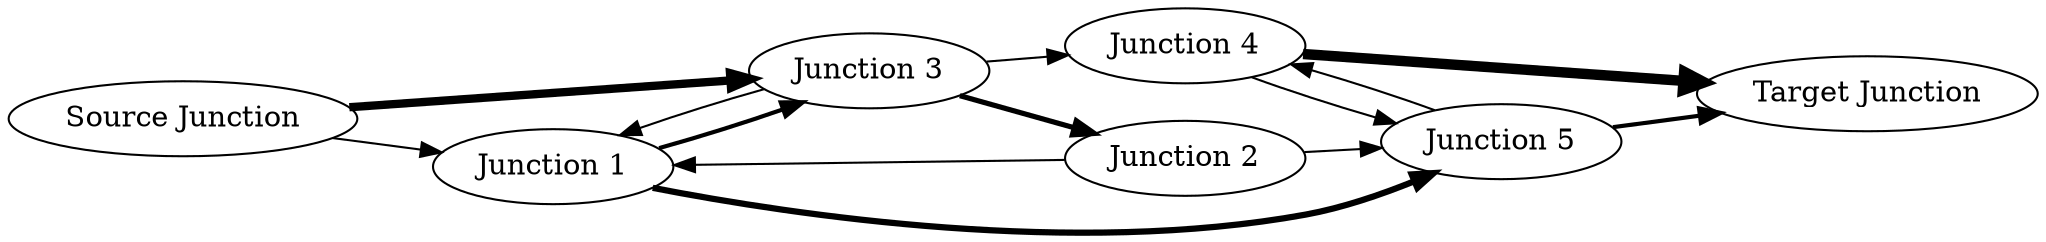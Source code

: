 digraph G{
	rankdir = LR;

	s [label = "Source Junction"];
	t [label = "Target Junction"];
	j1 [label = "Junction 1"];
	j2 [label = "Junction 2"];
	j3 [label = "Junction 3"];
	j4 [label = "Junction 4"];
	j5 [label = "Junction 5"];

	s -> j1 [penwidth = 1];
	s -> j3 [penwidth = 4];
	
	j4 -> t [penwidth = 5];
	j5 -> t [penwidth = 2];

	j1 -> j3 [penwidth = 2];
	j3 -> j1;
	j2 -> j1 [penwidth = 1];
	j3 -> j2 [penwidth = 2.5];
	j2 -> j5;
	j1 -> j5 [penwidth = 3];
	j3 -> j4;
	j4 -> j5;
	j5 -> j4;

}